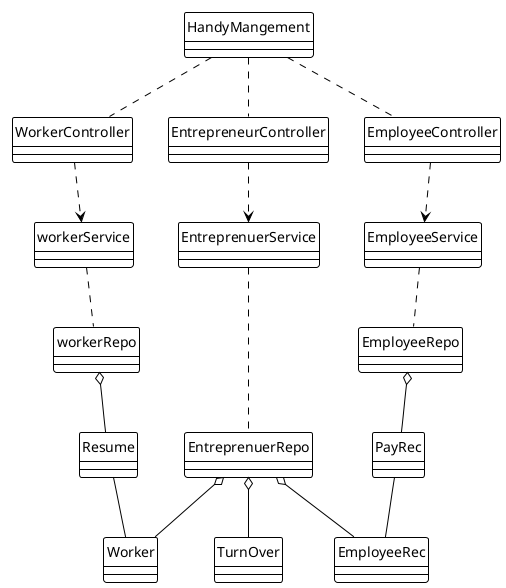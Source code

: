 @startuml Handy Mangement
skinparam style Strictuml

!theme plain


class HandyMangement {
   
}


class WorkerController {
    
}

class EntrepreneurController {
   
}

class EmployeeController {

}

class workerService{}
class workerRepo{}

class EmployeeService{}
class EmployeeRepo{}

class EntreprenuerService{}
class EntreprenuerRepo{}




HandyMangement .. WorkerController
HandyMangement .. EntrepreneurController
HandyMangement .. EmployeeController


WorkerController ..> workerService
EntrepreneurController ..> EntreprenuerService
EmployeeController ..> EmployeeService


workerService .. workerRepo
EmployeeService .. EmployeeRepo
EntreprenuerService .. EntreprenuerRepo

workerRepo o-- Resume 
EntreprenuerRepo o--Worker 
EntreprenuerRepo o--EmployeeRec
EntreprenuerRepo o-- TurnOver
EmployeeRepo o-- PayRec 
PayRec -- EmployeeRec

Resume --Worker





@enduml
